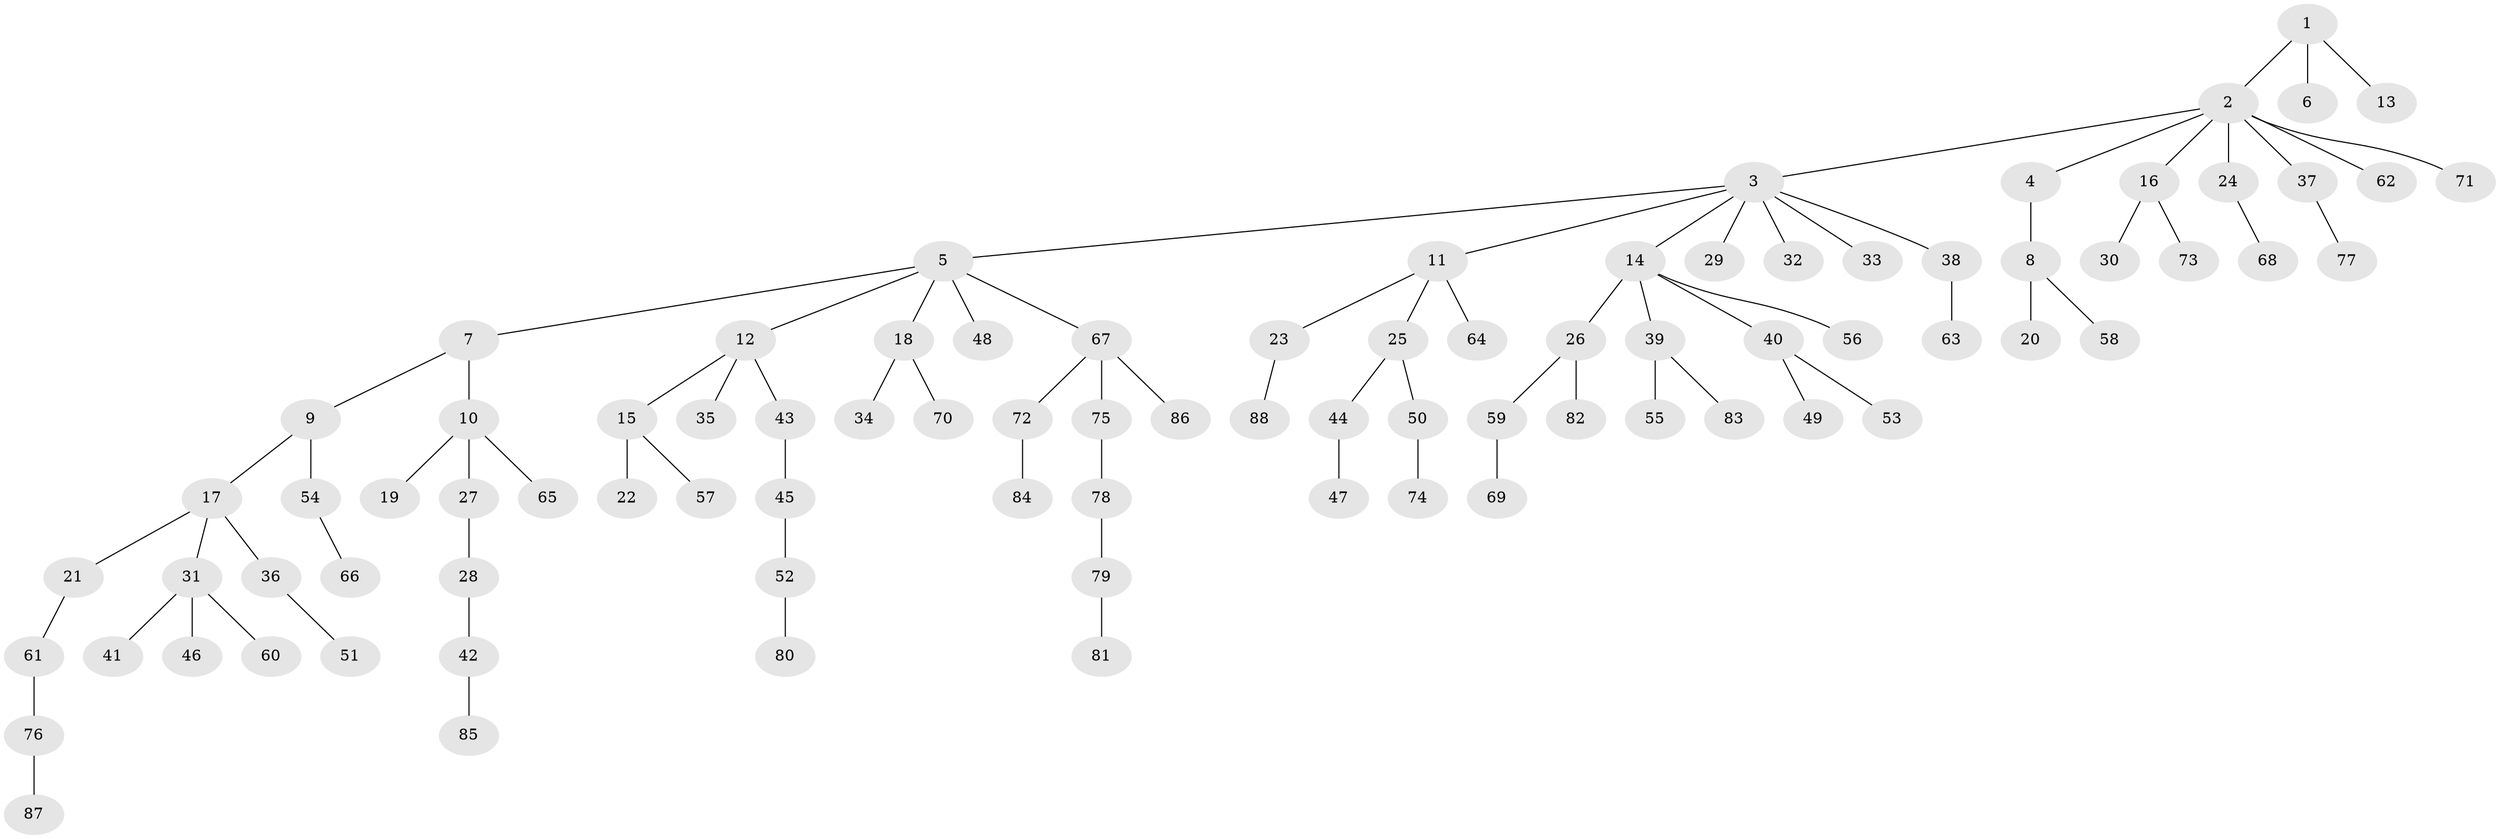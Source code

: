 // Generated by graph-tools (version 1.1) at 2025/52/03/09/25 04:52:34]
// undirected, 88 vertices, 87 edges
graph export_dot {
graph [start="1"]
  node [color=gray90,style=filled];
  1;
  2;
  3;
  4;
  5;
  6;
  7;
  8;
  9;
  10;
  11;
  12;
  13;
  14;
  15;
  16;
  17;
  18;
  19;
  20;
  21;
  22;
  23;
  24;
  25;
  26;
  27;
  28;
  29;
  30;
  31;
  32;
  33;
  34;
  35;
  36;
  37;
  38;
  39;
  40;
  41;
  42;
  43;
  44;
  45;
  46;
  47;
  48;
  49;
  50;
  51;
  52;
  53;
  54;
  55;
  56;
  57;
  58;
  59;
  60;
  61;
  62;
  63;
  64;
  65;
  66;
  67;
  68;
  69;
  70;
  71;
  72;
  73;
  74;
  75;
  76;
  77;
  78;
  79;
  80;
  81;
  82;
  83;
  84;
  85;
  86;
  87;
  88;
  1 -- 2;
  1 -- 6;
  1 -- 13;
  2 -- 3;
  2 -- 4;
  2 -- 16;
  2 -- 24;
  2 -- 37;
  2 -- 62;
  2 -- 71;
  3 -- 5;
  3 -- 11;
  3 -- 14;
  3 -- 29;
  3 -- 32;
  3 -- 33;
  3 -- 38;
  4 -- 8;
  5 -- 7;
  5 -- 12;
  5 -- 18;
  5 -- 48;
  5 -- 67;
  7 -- 9;
  7 -- 10;
  8 -- 20;
  8 -- 58;
  9 -- 17;
  9 -- 54;
  10 -- 19;
  10 -- 27;
  10 -- 65;
  11 -- 23;
  11 -- 25;
  11 -- 64;
  12 -- 15;
  12 -- 35;
  12 -- 43;
  14 -- 26;
  14 -- 39;
  14 -- 40;
  14 -- 56;
  15 -- 22;
  15 -- 57;
  16 -- 30;
  16 -- 73;
  17 -- 21;
  17 -- 31;
  17 -- 36;
  18 -- 34;
  18 -- 70;
  21 -- 61;
  23 -- 88;
  24 -- 68;
  25 -- 44;
  25 -- 50;
  26 -- 59;
  26 -- 82;
  27 -- 28;
  28 -- 42;
  31 -- 41;
  31 -- 46;
  31 -- 60;
  36 -- 51;
  37 -- 77;
  38 -- 63;
  39 -- 55;
  39 -- 83;
  40 -- 49;
  40 -- 53;
  42 -- 85;
  43 -- 45;
  44 -- 47;
  45 -- 52;
  50 -- 74;
  52 -- 80;
  54 -- 66;
  59 -- 69;
  61 -- 76;
  67 -- 72;
  67 -- 75;
  67 -- 86;
  72 -- 84;
  75 -- 78;
  76 -- 87;
  78 -- 79;
  79 -- 81;
}
